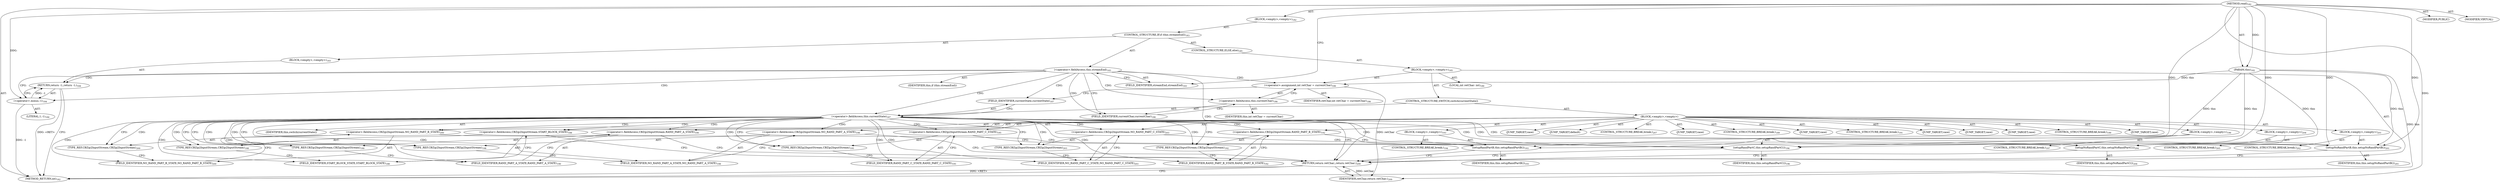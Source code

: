 digraph "read" {  
"111669149702" [label = <(METHOD,read)<SUB>182</SUB>> ]
"115964116992" [label = <(PARAM,this)<SUB>182</SUB>> ]
"25769803784" [label = <(BLOCK,&lt;empty&gt;,&lt;empty&gt;)<SUB>182</SUB>> ]
"47244640258" [label = <(CONTROL_STRUCTURE,IF,if (this.streamEnd))<SUB>183</SUB>> ]
"30064771151" [label = <(&lt;operator&gt;.fieldAccess,this.streamEnd)<SUB>183</SUB>> ]
"68719476845" [label = <(IDENTIFIER,this,if (this.streamEnd))> ]
"55834574876" [label = <(FIELD_IDENTIFIER,streamEnd,streamEnd)<SUB>183</SUB>> ]
"25769803785" [label = <(BLOCK,&lt;empty&gt;,&lt;empty&gt;)<SUB>183</SUB>> ]
"146028888064" [label = <(RETURN,return -1;,return -1;)<SUB>184</SUB>> ]
"30064771152" [label = <(&lt;operator&gt;.minus,-1)<SUB>184</SUB>> ]
"90194313230" [label = <(LITERAL,1,-1)<SUB>184</SUB>> ]
"47244640259" [label = <(CONTROL_STRUCTURE,ELSE,else)<SUB>185</SUB>> ]
"25769803786" [label = <(BLOCK,&lt;empty&gt;,&lt;empty&gt;)<SUB>185</SUB>> ]
"94489280513" [label = <(LOCAL,int retChar: int)<SUB>186</SUB>> ]
"30064771153" [label = <(&lt;operator&gt;.assignment,int retChar = currentChar)<SUB>186</SUB>> ]
"68719476846" [label = <(IDENTIFIER,retChar,int retChar = currentChar)<SUB>186</SUB>> ]
"30064771154" [label = <(&lt;operator&gt;.fieldAccess,this.currentChar)<SUB>186</SUB>> ]
"68719476847" [label = <(IDENTIFIER,this,int retChar = currentChar)> ]
"55834574877" [label = <(FIELD_IDENTIFIER,currentChar,currentChar)<SUB>186</SUB>> ]
"47244640260" [label = <(CONTROL_STRUCTURE,SWITCH,switch(currentState))> ]
"30064771155" [label = <(&lt;operator&gt;.fieldAccess,this.currentState)<SUB>187</SUB>> ]
"68719476848" [label = <(IDENTIFIER,this,switch(currentState))> ]
"55834574878" [label = <(FIELD_IDENTIFIER,currentState,currentState)<SUB>187</SUB>> ]
"25769803787" [label = <(BLOCK,&lt;empty&gt;,&lt;empty&gt;)> ]
"81604378624" [label = <(JUMP_TARGET,case)> ]
"30064771156" [label = <(&lt;operator&gt;.fieldAccess,CBZip2InputStream.START_BLOCK_STATE)<SUB>188</SUB>> ]
"180388626435" [label = <(TYPE_REF,CBZip2InputStream,CBZip2InputStream)<SUB>188</SUB>> ]
"55834574879" [label = <(FIELD_IDENTIFIER,START_BLOCK_STATE,START_BLOCK_STATE)<SUB>188</SUB>> ]
"47244640261" [label = <(CONTROL_STRUCTURE,BREAK,break;)<SUB>189</SUB>> ]
"81604378625" [label = <(JUMP_TARGET,case)> ]
"30064771157" [label = <(&lt;operator&gt;.fieldAccess,CBZip2InputStream.RAND_PART_A_STATE)<SUB>190</SUB>> ]
"180388626436" [label = <(TYPE_REF,CBZip2InputStream,CBZip2InputStream)<SUB>190</SUB>> ]
"55834574880" [label = <(FIELD_IDENTIFIER,RAND_PART_A_STATE,RAND_PART_A_STATE)<SUB>190</SUB>> ]
"47244640262" [label = <(CONTROL_STRUCTURE,BREAK,break;)<SUB>191</SUB>> ]
"81604378626" [label = <(JUMP_TARGET,case)> ]
"30064771158" [label = <(&lt;operator&gt;.fieldAccess,CBZip2InputStream.RAND_PART_B_STATE)<SUB>192</SUB>> ]
"180388626437" [label = <(TYPE_REF,CBZip2InputStream,CBZip2InputStream)<SUB>192</SUB>> ]
"55834574881" [label = <(FIELD_IDENTIFIER,RAND_PART_B_STATE,RAND_PART_B_STATE)<SUB>192</SUB>> ]
"25769803788" [label = <(BLOCK,&lt;empty&gt;,&lt;empty&gt;)<SUB>193</SUB>> ]
"30064771159" [label = <(setupRandPartB,this.setupRandPartB())<SUB>193</SUB>> ]
"68719476736" [label = <(IDENTIFIER,this,this.setupRandPartB())<SUB>193</SUB>> ]
"47244640263" [label = <(CONTROL_STRUCTURE,BREAK,break;)<SUB>194</SUB>> ]
"81604378627" [label = <(JUMP_TARGET,case)> ]
"30064771160" [label = <(&lt;operator&gt;.fieldAccess,CBZip2InputStream.RAND_PART_C_STATE)<SUB>195</SUB>> ]
"180388626438" [label = <(TYPE_REF,CBZip2InputStream,CBZip2InputStream)<SUB>195</SUB>> ]
"55834574882" [label = <(FIELD_IDENTIFIER,RAND_PART_C_STATE,RAND_PART_C_STATE)<SUB>195</SUB>> ]
"25769803789" [label = <(BLOCK,&lt;empty&gt;,&lt;empty&gt;)<SUB>196</SUB>> ]
"30064771161" [label = <(setupRandPartC,this.setupRandPartC())<SUB>196</SUB>> ]
"68719476737" [label = <(IDENTIFIER,this,this.setupRandPartC())<SUB>196</SUB>> ]
"47244640264" [label = <(CONTROL_STRUCTURE,BREAK,break;)<SUB>197</SUB>> ]
"81604378628" [label = <(JUMP_TARGET,case)> ]
"30064771162" [label = <(&lt;operator&gt;.fieldAccess,CBZip2InputStream.NO_RAND_PART_A_STATE)<SUB>198</SUB>> ]
"180388626439" [label = <(TYPE_REF,CBZip2InputStream,CBZip2InputStream)<SUB>198</SUB>> ]
"55834574883" [label = <(FIELD_IDENTIFIER,NO_RAND_PART_A_STATE,NO_RAND_PART_A_STATE)<SUB>198</SUB>> ]
"47244640265" [label = <(CONTROL_STRUCTURE,BREAK,break;)<SUB>199</SUB>> ]
"81604378629" [label = <(JUMP_TARGET,case)> ]
"30064771163" [label = <(&lt;operator&gt;.fieldAccess,CBZip2InputStream.NO_RAND_PART_B_STATE)<SUB>200</SUB>> ]
"180388626440" [label = <(TYPE_REF,CBZip2InputStream,CBZip2InputStream)<SUB>200</SUB>> ]
"55834574884" [label = <(FIELD_IDENTIFIER,NO_RAND_PART_B_STATE,NO_RAND_PART_B_STATE)<SUB>200</SUB>> ]
"25769803790" [label = <(BLOCK,&lt;empty&gt;,&lt;empty&gt;)<SUB>201</SUB>> ]
"30064771164" [label = <(setupNoRandPartB,this.setupNoRandPartB())<SUB>201</SUB>> ]
"68719476738" [label = <(IDENTIFIER,this,this.setupNoRandPartB())<SUB>201</SUB>> ]
"47244640266" [label = <(CONTROL_STRUCTURE,BREAK,break;)<SUB>202</SUB>> ]
"81604378630" [label = <(JUMP_TARGET,case)> ]
"30064771165" [label = <(&lt;operator&gt;.fieldAccess,CBZip2InputStream.NO_RAND_PART_C_STATE)<SUB>203</SUB>> ]
"180388626441" [label = <(TYPE_REF,CBZip2InputStream,CBZip2InputStream)<SUB>203</SUB>> ]
"55834574885" [label = <(FIELD_IDENTIFIER,NO_RAND_PART_C_STATE,NO_RAND_PART_C_STATE)<SUB>203</SUB>> ]
"25769803791" [label = <(BLOCK,&lt;empty&gt;,&lt;empty&gt;)<SUB>204</SUB>> ]
"30064771166" [label = <(setupNoRandPartC,this.setupNoRandPartC())<SUB>204</SUB>> ]
"68719476739" [label = <(IDENTIFIER,this,this.setupNoRandPartC())<SUB>204</SUB>> ]
"47244640267" [label = <(CONTROL_STRUCTURE,BREAK,break;)<SUB>205</SUB>> ]
"81604378631" [label = <(JUMP_TARGET,default)> ]
"47244640268" [label = <(CONTROL_STRUCTURE,BREAK,break;)<SUB>207</SUB>> ]
"146028888065" [label = <(RETURN,return retChar;,return retChar;)<SUB>209</SUB>> ]
"68719476849" [label = <(IDENTIFIER,retChar,return retChar;)<SUB>209</SUB>> ]
"133143986230" [label = <(MODIFIER,PUBLIC)> ]
"133143986231" [label = <(MODIFIER,VIRTUAL)> ]
"128849018886" [label = <(METHOD_RETURN,int)<SUB>182</SUB>> ]
  "111669149702" -> "115964116992"  [ label = "AST: "] 
  "111669149702" -> "25769803784"  [ label = "AST: "] 
  "111669149702" -> "133143986230"  [ label = "AST: "] 
  "111669149702" -> "133143986231"  [ label = "AST: "] 
  "111669149702" -> "128849018886"  [ label = "AST: "] 
  "25769803784" -> "47244640258"  [ label = "AST: "] 
  "47244640258" -> "30064771151"  [ label = "AST: "] 
  "47244640258" -> "25769803785"  [ label = "AST: "] 
  "47244640258" -> "47244640259"  [ label = "AST: "] 
  "30064771151" -> "68719476845"  [ label = "AST: "] 
  "30064771151" -> "55834574876"  [ label = "AST: "] 
  "25769803785" -> "146028888064"  [ label = "AST: "] 
  "146028888064" -> "30064771152"  [ label = "AST: "] 
  "30064771152" -> "90194313230"  [ label = "AST: "] 
  "47244640259" -> "25769803786"  [ label = "AST: "] 
  "25769803786" -> "94489280513"  [ label = "AST: "] 
  "25769803786" -> "30064771153"  [ label = "AST: "] 
  "25769803786" -> "47244640260"  [ label = "AST: "] 
  "25769803786" -> "146028888065"  [ label = "AST: "] 
  "30064771153" -> "68719476846"  [ label = "AST: "] 
  "30064771153" -> "30064771154"  [ label = "AST: "] 
  "30064771154" -> "68719476847"  [ label = "AST: "] 
  "30064771154" -> "55834574877"  [ label = "AST: "] 
  "47244640260" -> "30064771155"  [ label = "AST: "] 
  "47244640260" -> "25769803787"  [ label = "AST: "] 
  "30064771155" -> "68719476848"  [ label = "AST: "] 
  "30064771155" -> "55834574878"  [ label = "AST: "] 
  "25769803787" -> "81604378624"  [ label = "AST: "] 
  "25769803787" -> "30064771156"  [ label = "AST: "] 
  "25769803787" -> "47244640261"  [ label = "AST: "] 
  "25769803787" -> "81604378625"  [ label = "AST: "] 
  "25769803787" -> "30064771157"  [ label = "AST: "] 
  "25769803787" -> "47244640262"  [ label = "AST: "] 
  "25769803787" -> "81604378626"  [ label = "AST: "] 
  "25769803787" -> "30064771158"  [ label = "AST: "] 
  "25769803787" -> "25769803788"  [ label = "AST: "] 
  "25769803787" -> "81604378627"  [ label = "AST: "] 
  "25769803787" -> "30064771160"  [ label = "AST: "] 
  "25769803787" -> "25769803789"  [ label = "AST: "] 
  "25769803787" -> "81604378628"  [ label = "AST: "] 
  "25769803787" -> "30064771162"  [ label = "AST: "] 
  "25769803787" -> "47244640265"  [ label = "AST: "] 
  "25769803787" -> "81604378629"  [ label = "AST: "] 
  "25769803787" -> "30064771163"  [ label = "AST: "] 
  "25769803787" -> "25769803790"  [ label = "AST: "] 
  "25769803787" -> "81604378630"  [ label = "AST: "] 
  "25769803787" -> "30064771165"  [ label = "AST: "] 
  "25769803787" -> "25769803791"  [ label = "AST: "] 
  "25769803787" -> "81604378631"  [ label = "AST: "] 
  "25769803787" -> "47244640268"  [ label = "AST: "] 
  "30064771156" -> "180388626435"  [ label = "AST: "] 
  "30064771156" -> "55834574879"  [ label = "AST: "] 
  "30064771157" -> "180388626436"  [ label = "AST: "] 
  "30064771157" -> "55834574880"  [ label = "AST: "] 
  "30064771158" -> "180388626437"  [ label = "AST: "] 
  "30064771158" -> "55834574881"  [ label = "AST: "] 
  "25769803788" -> "30064771159"  [ label = "AST: "] 
  "25769803788" -> "47244640263"  [ label = "AST: "] 
  "30064771159" -> "68719476736"  [ label = "AST: "] 
  "30064771160" -> "180388626438"  [ label = "AST: "] 
  "30064771160" -> "55834574882"  [ label = "AST: "] 
  "25769803789" -> "30064771161"  [ label = "AST: "] 
  "25769803789" -> "47244640264"  [ label = "AST: "] 
  "30064771161" -> "68719476737"  [ label = "AST: "] 
  "30064771162" -> "180388626439"  [ label = "AST: "] 
  "30064771162" -> "55834574883"  [ label = "AST: "] 
  "30064771163" -> "180388626440"  [ label = "AST: "] 
  "30064771163" -> "55834574884"  [ label = "AST: "] 
  "25769803790" -> "30064771164"  [ label = "AST: "] 
  "25769803790" -> "47244640266"  [ label = "AST: "] 
  "30064771164" -> "68719476738"  [ label = "AST: "] 
  "30064771165" -> "180388626441"  [ label = "AST: "] 
  "30064771165" -> "55834574885"  [ label = "AST: "] 
  "25769803791" -> "30064771166"  [ label = "AST: "] 
  "25769803791" -> "47244640267"  [ label = "AST: "] 
  "30064771166" -> "68719476739"  [ label = "AST: "] 
  "146028888065" -> "68719476849"  [ label = "AST: "] 
  "30064771151" -> "30064771152"  [ label = "CFG: "] 
  "30064771151" -> "55834574877"  [ label = "CFG: "] 
  "55834574876" -> "30064771151"  [ label = "CFG: "] 
  "146028888064" -> "128849018886"  [ label = "CFG: "] 
  "30064771152" -> "146028888064"  [ label = "CFG: "] 
  "30064771153" -> "55834574878"  [ label = "CFG: "] 
  "146028888065" -> "128849018886"  [ label = "CFG: "] 
  "30064771154" -> "30064771153"  [ label = "CFG: "] 
  "30064771155" -> "180388626435"  [ label = "CFG: "] 
  "30064771155" -> "180388626436"  [ label = "CFG: "] 
  "30064771155" -> "180388626437"  [ label = "CFG: "] 
  "30064771155" -> "180388626438"  [ label = "CFG: "] 
  "30064771155" -> "180388626439"  [ label = "CFG: "] 
  "30064771155" -> "180388626440"  [ label = "CFG: "] 
  "30064771155" -> "180388626441"  [ label = "CFG: "] 
  "30064771155" -> "146028888065"  [ label = "CFG: "] 
  "55834574877" -> "30064771154"  [ label = "CFG: "] 
  "55834574878" -> "30064771155"  [ label = "CFG: "] 
  "30064771156" -> "146028888065"  [ label = "CFG: "] 
  "30064771157" -> "146028888065"  [ label = "CFG: "] 
  "30064771158" -> "30064771159"  [ label = "CFG: "] 
  "30064771160" -> "30064771161"  [ label = "CFG: "] 
  "30064771162" -> "146028888065"  [ label = "CFG: "] 
  "30064771163" -> "30064771164"  [ label = "CFG: "] 
  "30064771165" -> "30064771166"  [ label = "CFG: "] 
  "180388626435" -> "55834574879"  [ label = "CFG: "] 
  "55834574879" -> "30064771156"  [ label = "CFG: "] 
  "180388626436" -> "55834574880"  [ label = "CFG: "] 
  "55834574880" -> "30064771157"  [ label = "CFG: "] 
  "180388626437" -> "55834574881"  [ label = "CFG: "] 
  "55834574881" -> "30064771158"  [ label = "CFG: "] 
  "30064771159" -> "146028888065"  [ label = "CFG: "] 
  "180388626438" -> "55834574882"  [ label = "CFG: "] 
  "55834574882" -> "30064771160"  [ label = "CFG: "] 
  "30064771161" -> "146028888065"  [ label = "CFG: "] 
  "180388626439" -> "55834574883"  [ label = "CFG: "] 
  "55834574883" -> "30064771162"  [ label = "CFG: "] 
  "180388626440" -> "55834574884"  [ label = "CFG: "] 
  "55834574884" -> "30064771163"  [ label = "CFG: "] 
  "30064771164" -> "146028888065"  [ label = "CFG: "] 
  "180388626441" -> "55834574885"  [ label = "CFG: "] 
  "55834574885" -> "30064771165"  [ label = "CFG: "] 
  "30064771166" -> "146028888065"  [ label = "CFG: "] 
  "111669149702" -> "55834574876"  [ label = "CFG: "] 
  "146028888064" -> "128849018886"  [ label = "DDG: &lt;RET&gt;"] 
  "146028888065" -> "128849018886"  [ label = "DDG: &lt;RET&gt;"] 
  "115964116992" -> "128849018886"  [ label = "DDG: this"] 
  "30064771152" -> "128849018886"  [ label = "DDG: -1"] 
  "111669149702" -> "115964116992"  [ label = "DDG: "] 
  "30064771152" -> "146028888064"  [ label = "DDG: -1"] 
  "115964116992" -> "30064771153"  [ label = "DDG: this"] 
  "68719476849" -> "146028888065"  [ label = "DDG: retChar"] 
  "111669149702" -> "30064771152"  [ label = "DDG: "] 
  "30064771153" -> "68719476849"  [ label = "DDG: retChar"] 
  "111669149702" -> "68719476849"  [ label = "DDG: "] 
  "115964116992" -> "30064771159"  [ label = "DDG: this"] 
  "111669149702" -> "30064771159"  [ label = "DDG: "] 
  "115964116992" -> "30064771161"  [ label = "DDG: this"] 
  "111669149702" -> "30064771161"  [ label = "DDG: "] 
  "115964116992" -> "30064771164"  [ label = "DDG: this"] 
  "111669149702" -> "30064771164"  [ label = "DDG: "] 
  "115964116992" -> "30064771166"  [ label = "DDG: this"] 
  "111669149702" -> "30064771166"  [ label = "DDG: "] 
  "30064771151" -> "146028888064"  [ label = "CDG: "] 
  "30064771151" -> "146028888065"  [ label = "CDG: "] 
  "30064771151" -> "30064771155"  [ label = "CDG: "] 
  "30064771151" -> "30064771153"  [ label = "CDG: "] 
  "30064771151" -> "30064771154"  [ label = "CDG: "] 
  "30064771151" -> "30064771152"  [ label = "CDG: "] 
  "30064771151" -> "55834574877"  [ label = "CDG: "] 
  "30064771151" -> "55834574878"  [ label = "CDG: "] 
  "30064771155" -> "180388626440"  [ label = "CDG: "] 
  "30064771155" -> "180388626441"  [ label = "CDG: "] 
  "30064771155" -> "180388626438"  [ label = "CDG: "] 
  "30064771155" -> "180388626439"  [ label = "CDG: "] 
  "30064771155" -> "180388626436"  [ label = "CDG: "] 
  "30064771155" -> "180388626437"  [ label = "CDG: "] 
  "30064771155" -> "180388626435"  [ label = "CDG: "] 
  "30064771155" -> "30064771157"  [ label = "CDG: "] 
  "30064771155" -> "30064771158"  [ label = "CDG: "] 
  "30064771155" -> "30064771156"  [ label = "CDG: "] 
  "30064771155" -> "55834574883"  [ label = "CDG: "] 
  "30064771155" -> "30064771165"  [ label = "CDG: "] 
  "30064771155" -> "55834574884"  [ label = "CDG: "] 
  "30064771155" -> "30064771166"  [ label = "CDG: "] 
  "30064771155" -> "55834574881"  [ label = "CDG: "] 
  "30064771155" -> "30064771163"  [ label = "CDG: "] 
  "30064771155" -> "55834574882"  [ label = "CDG: "] 
  "30064771155" -> "30064771164"  [ label = "CDG: "] 
  "30064771155" -> "55834574879"  [ label = "CDG: "] 
  "30064771155" -> "30064771161"  [ label = "CDG: "] 
  "30064771155" -> "55834574880"  [ label = "CDG: "] 
  "30064771155" -> "30064771162"  [ label = "CDG: "] 
  "30064771155" -> "30064771159"  [ label = "CDG: "] 
  "30064771155" -> "30064771160"  [ label = "CDG: "] 
  "30064771155" -> "55834574885"  [ label = "CDG: "] 
}
